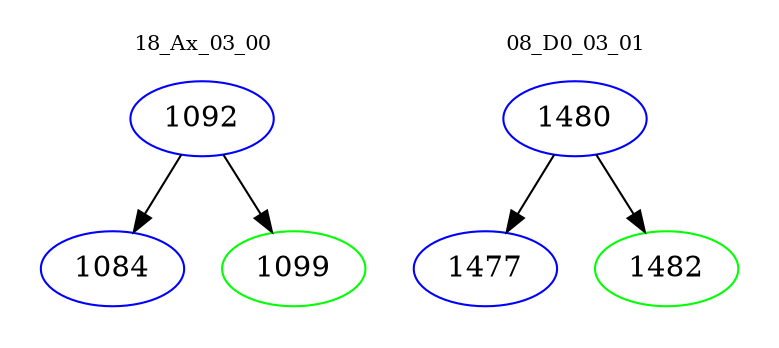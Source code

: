 digraph{
subgraph cluster_0 {
color = white
label = "18_Ax_03_00";
fontsize=10;
T0_1092 [label="1092", color="blue"]
T0_1092 -> T0_1084 [color="black"]
T0_1084 [label="1084", color="blue"]
T0_1092 -> T0_1099 [color="black"]
T0_1099 [label="1099", color="green"]
}
subgraph cluster_1 {
color = white
label = "08_D0_03_01";
fontsize=10;
T1_1480 [label="1480", color="blue"]
T1_1480 -> T1_1477 [color="black"]
T1_1477 [label="1477", color="blue"]
T1_1480 -> T1_1482 [color="black"]
T1_1482 [label="1482", color="green"]
}
}
